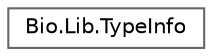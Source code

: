 digraph "Graphical Class Hierarchy"
{
 // LATEX_PDF_SIZE
  bgcolor="transparent";
  edge [fontname=Helvetica,fontsize=10,labelfontname=Helvetica,labelfontsize=10];
  node [fontname=Helvetica,fontsize=10,shape=box,height=0.2,width=0.4];
  rankdir="LR";
  Node0 [label="Bio.Lib.TypeInfo",height=0.2,width=0.4,color="grey40", fillcolor="white", style="filled",URL="$class_bio_1_1_lib_1_1_type_info.html",tooltip=" "];
}

